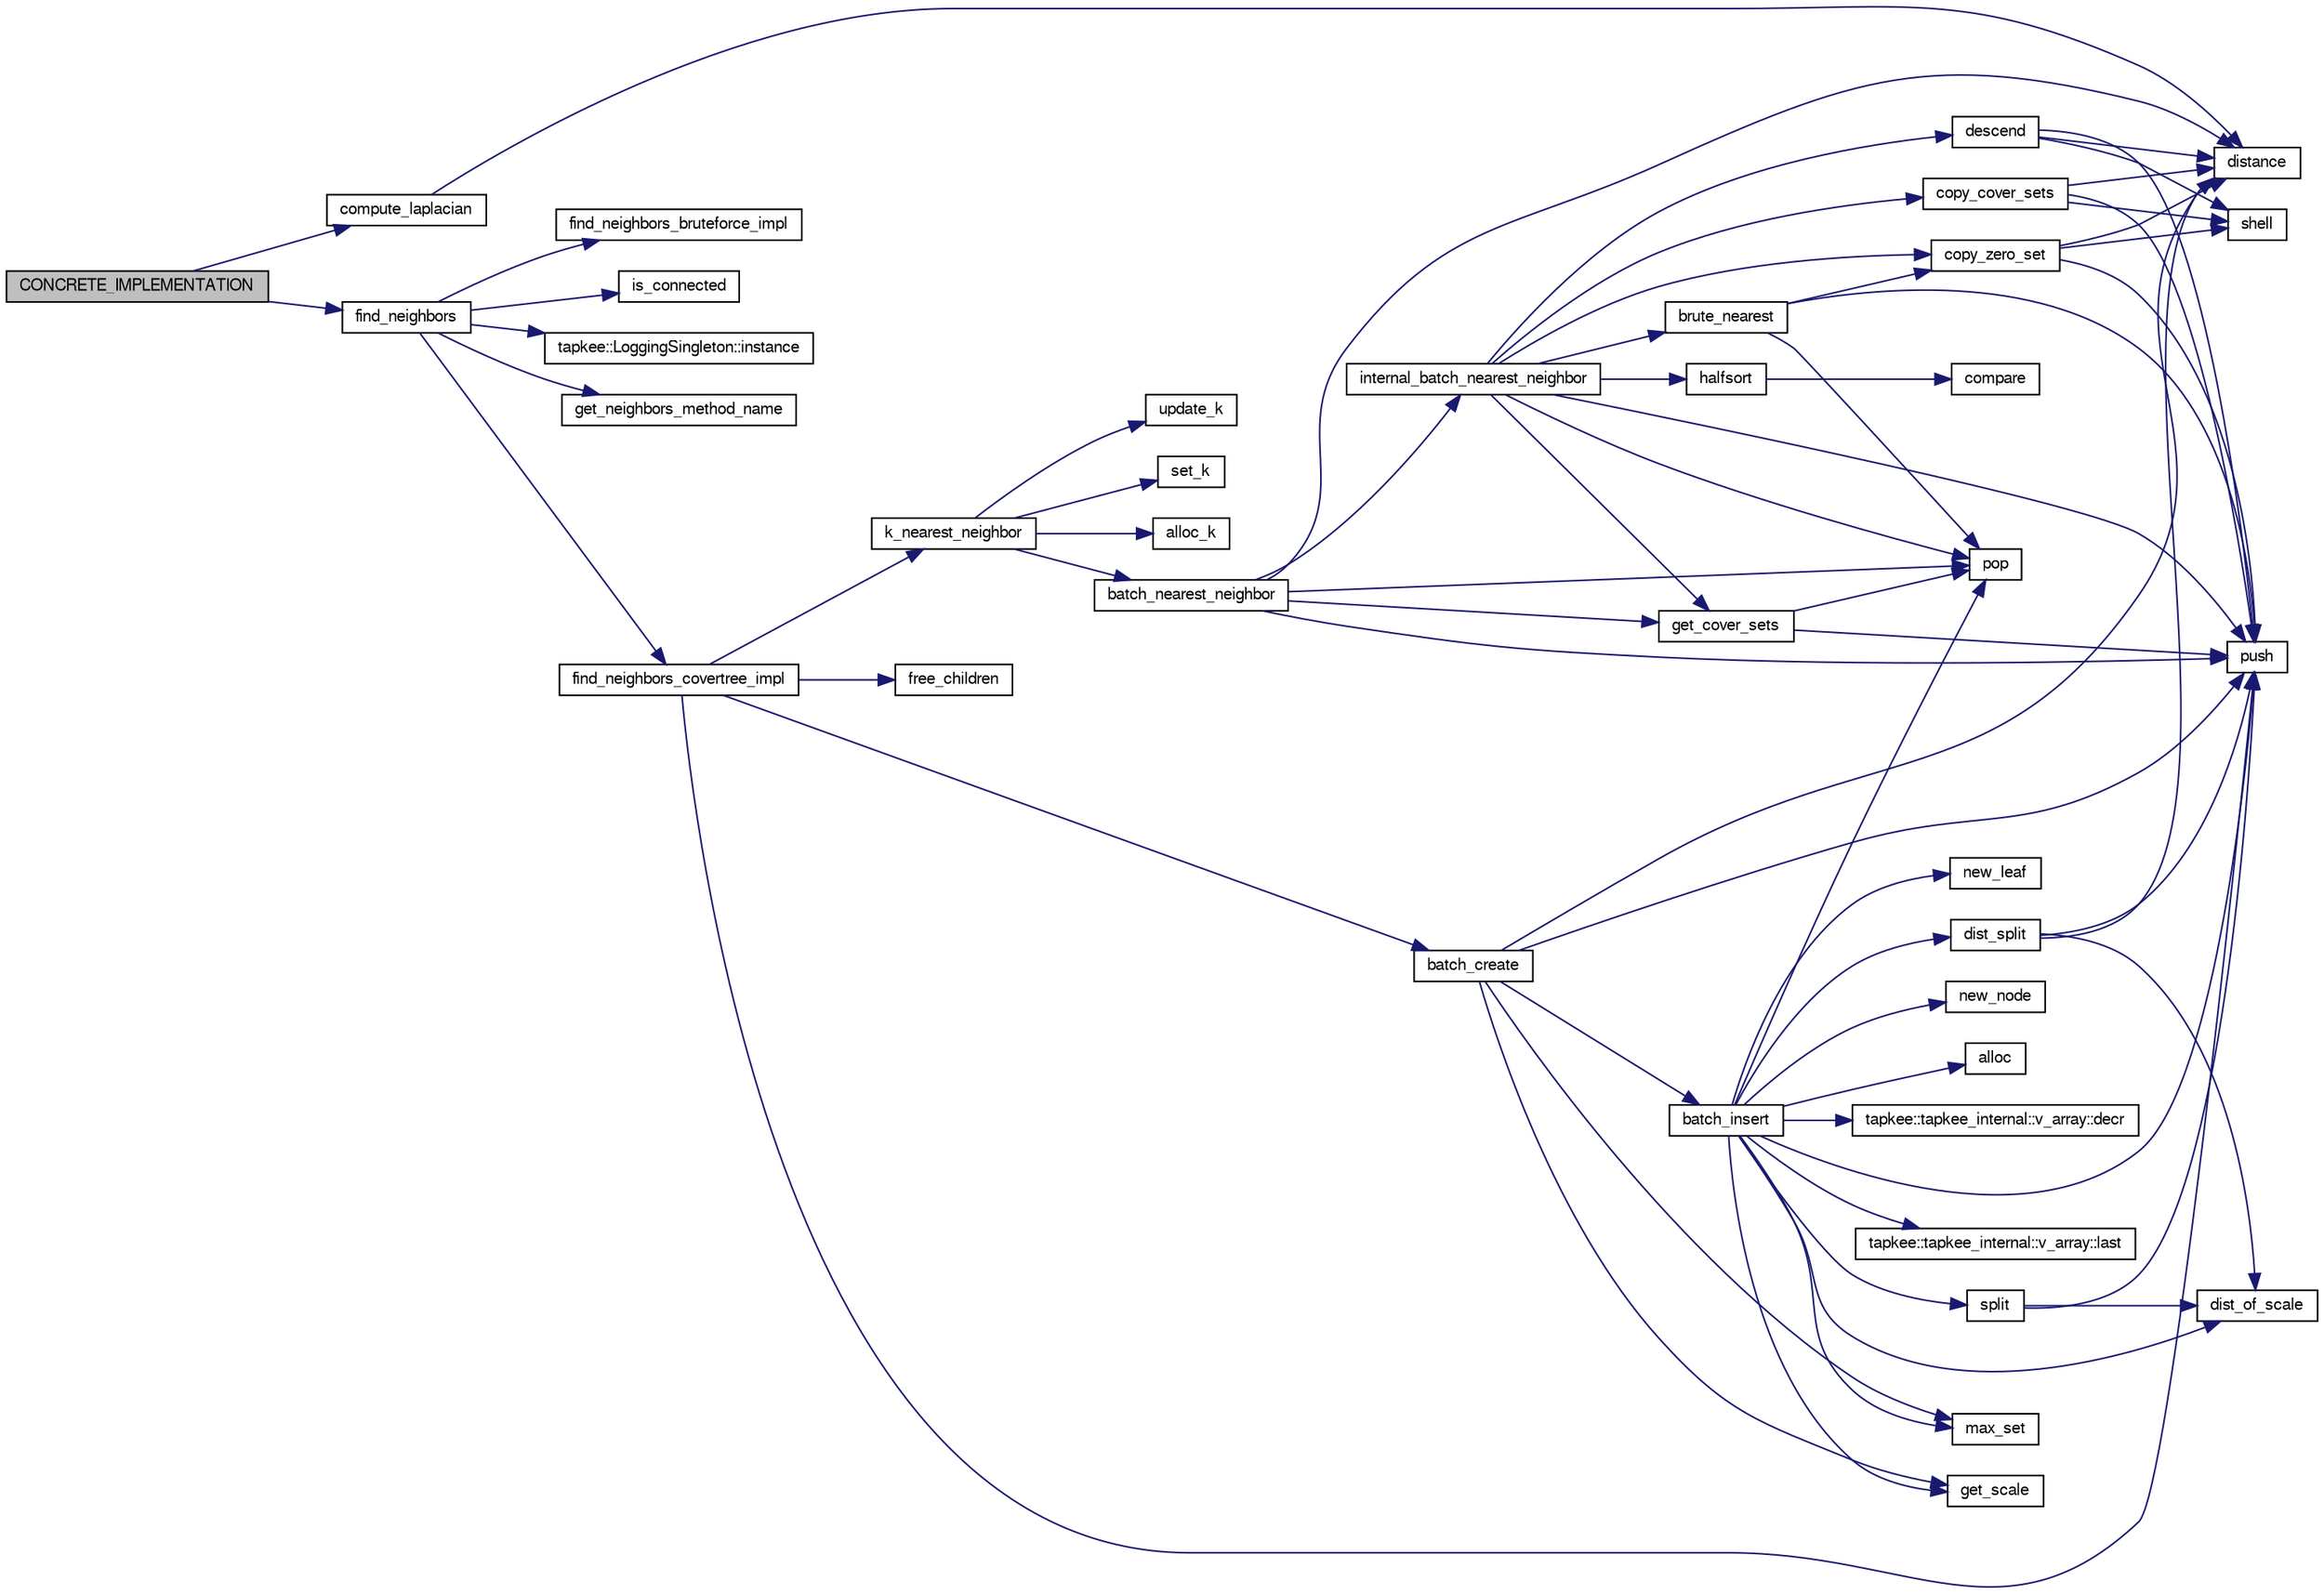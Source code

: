 digraph G
{
  edge [fontname="FreeSans",fontsize="10",labelfontname="FreeSans",labelfontsize="10"];
  node [fontname="FreeSans",fontsize="10",shape=record];
  rankdir="LR";
  Node1 [label="CONCRETE_IMPLEMENTATION",height=0.2,width=0.4,color="black", fillcolor="grey75", style="filled" fontcolor="black"];
  Node1 -> Node2 [color="midnightblue",fontsize="10",style="solid",fontname="FreeSans"];
  Node2 [label="find_neighbors",height=0.2,width=0.4,color="black", fillcolor="white", style="filled",URL="$namespacetapkee_1_1tapkee__internal.html#af40147a3dc204c744426edc0e6c65945"];
  Node2 -> Node3 [color="midnightblue",fontsize="10",style="solid",fontname="FreeSans"];
  Node3 [label="tapkee::LoggingSingleton::instance",height=0.2,width=0.4,color="black", fillcolor="white", style="filled",URL="$classtapkee_1_1LoggingSingleton.html#aa46d03bd88344fa1ceb6bd0c5a22f3f4"];
  Node2 -> Node4 [color="midnightblue",fontsize="10",style="solid",fontname="FreeSans"];
  Node4 [label="get_neighbors_method_name",height=0.2,width=0.4,color="black", fillcolor="white", style="filled",URL="$namespacetapkee_1_1tapkee__internal.html#aa7b3a74c4190343c4010f4ff82fc5cd5"];
  Node2 -> Node5 [color="midnightblue",fontsize="10",style="solid",fontname="FreeSans"];
  Node5 [label="find_neighbors_bruteforce_impl",height=0.2,width=0.4,color="black", fillcolor="white", style="filled",URL="$namespacetapkee_1_1tapkee__internal.html#a885b1c939fa790cf0b23c65c5713f09c"];
  Node2 -> Node6 [color="midnightblue",fontsize="10",style="solid",fontname="FreeSans"];
  Node6 [label="find_neighbors_covertree_impl",height=0.2,width=0.4,color="black", fillcolor="white", style="filled",URL="$namespacetapkee_1_1tapkee__internal.html#a010ff3fa6dbfe55af010c542969e1e6f"];
  Node6 -> Node7 [color="midnightblue",fontsize="10",style="solid",fontname="FreeSans"];
  Node7 [label="push",height=0.2,width=0.4,color="black", fillcolor="white", style="filled",URL="$namespacetapkee_1_1tapkee__internal.html#a396fb5846d119aca89f5d7d91b1ce7aa"];
  Node6 -> Node8 [color="midnightblue",fontsize="10",style="solid",fontname="FreeSans"];
  Node8 [label="batch_create",height=0.2,width=0.4,color="black", fillcolor="white", style="filled",URL="$namespacetapkee_1_1tapkee__internal.html#ae6ef2d26baf403980c4e8a190f5ad4d3"];
  Node8 -> Node7 [color="midnightblue",fontsize="10",style="solid",fontname="FreeSans"];
  Node8 -> Node9 [color="midnightblue",fontsize="10",style="solid",fontname="FreeSans"];
  Node9 [label="distance",height=0.2,width=0.4,color="black", fillcolor="white", style="filled",URL="$namespacetapkee_1_1tapkee__internal.html#a9f328b6a539a03251cb7d76cd8378e6d"];
  Node8 -> Node10 [color="midnightblue",fontsize="10",style="solid",fontname="FreeSans"];
  Node10 [label="max_set",height=0.2,width=0.4,color="black", fillcolor="white", style="filled",URL="$namespacetapkee_1_1tapkee__internal.html#abe8fe5cb70b2b1fdb1cea84d3c6320ee"];
  Node8 -> Node11 [color="midnightblue",fontsize="10",style="solid",fontname="FreeSans"];
  Node11 [label="batch_insert",height=0.2,width=0.4,color="black", fillcolor="white", style="filled",URL="$namespacetapkee_1_1tapkee__internal.html#a17514c0a15907aede39aa745ce4e04cc"];
  Node11 -> Node12 [color="midnightblue",fontsize="10",style="solid",fontname="FreeSans"];
  Node12 [label="new_leaf",height=0.2,width=0.4,color="black", fillcolor="white", style="filled",URL="$namespacetapkee_1_1tapkee__internal.html#a1c10c90051f832a2a88b356ff8ac68e2"];
  Node11 -> Node10 [color="midnightblue",fontsize="10",style="solid",fontname="FreeSans"];
  Node11 -> Node13 [color="midnightblue",fontsize="10",style="solid",fontname="FreeSans"];
  Node13 [label="get_scale",height=0.2,width=0.4,color="black", fillcolor="white", style="filled",URL="$namespacetapkee_1_1tapkee__internal.html#aee718b722c4380a0f59e87ebfe6b16c6"];
  Node11 -> Node7 [color="midnightblue",fontsize="10",style="solid",fontname="FreeSans"];
  Node11 -> Node14 [color="midnightblue",fontsize="10",style="solid",fontname="FreeSans"];
  Node14 [label="new_node",height=0.2,width=0.4,color="black", fillcolor="white", style="filled",URL="$namespacetapkee_1_1tapkee__internal.html#a9c517d27392a3df71e6ae38724a57b6e"];
  Node11 -> Node15 [color="midnightblue",fontsize="10",style="solid",fontname="FreeSans"];
  Node15 [label="alloc",height=0.2,width=0.4,color="black", fillcolor="white", style="filled",URL="$namespacetapkee_1_1tapkee__internal.html#a32ad2673f3ba134d14104a40aee81504"];
  Node11 -> Node16 [color="midnightblue",fontsize="10",style="solid",fontname="FreeSans"];
  Node16 [label="pop",height=0.2,width=0.4,color="black", fillcolor="white", style="filled",URL="$namespacetapkee_1_1tapkee__internal.html#aa8d760aab5867f4dd78720e54669d62f"];
  Node11 -> Node17 [color="midnightblue",fontsize="10",style="solid",fontname="FreeSans"];
  Node17 [label="split",height=0.2,width=0.4,color="black", fillcolor="white", style="filled",URL="$namespacetapkee_1_1tapkee__internal.html#ada48e1c28a6f1a4ade60a45d65ac0c7f"];
  Node17 -> Node18 [color="midnightblue",fontsize="10",style="solid",fontname="FreeSans"];
  Node18 [label="dist_of_scale",height=0.2,width=0.4,color="black", fillcolor="white", style="filled",URL="$namespacetapkee_1_1tapkee__internal.html#aee6060e3340deea319bc8c3c30486892"];
  Node17 -> Node7 [color="midnightblue",fontsize="10",style="solid",fontname="FreeSans"];
  Node11 -> Node19 [color="midnightblue",fontsize="10",style="solid",fontname="FreeSans"];
  Node19 [label="dist_split",height=0.2,width=0.4,color="black", fillcolor="white", style="filled",URL="$namespacetapkee_1_1tapkee__internal.html#a9d3883f5694a2ff8456470767a537ddc"];
  Node19 -> Node18 [color="midnightblue",fontsize="10",style="solid",fontname="FreeSans"];
  Node19 -> Node9 [color="midnightblue",fontsize="10",style="solid",fontname="FreeSans"];
  Node19 -> Node7 [color="midnightblue",fontsize="10",style="solid",fontname="FreeSans"];
  Node11 -> Node18 [color="midnightblue",fontsize="10",style="solid",fontname="FreeSans"];
  Node11 -> Node20 [color="midnightblue",fontsize="10",style="solid",fontname="FreeSans"];
  Node20 [label="tapkee::tapkee_internal::v_array::decr",height=0.2,width=0.4,color="black", fillcolor="white", style="filled",URL="$classtapkee_1_1tapkee__internal_1_1v__array.html#a431939dbd3f0ff43a3aef0c4731459e4"];
  Node11 -> Node21 [color="midnightblue",fontsize="10",style="solid",fontname="FreeSans"];
  Node21 [label="tapkee::tapkee_internal::v_array::last",height=0.2,width=0.4,color="black", fillcolor="white", style="filled",URL="$classtapkee_1_1tapkee__internal_1_1v__array.html#a4fe9d3fee79bdf854302cfbf6707c729"];
  Node8 -> Node13 [color="midnightblue",fontsize="10",style="solid",fontname="FreeSans"];
  Node6 -> Node22 [color="midnightblue",fontsize="10",style="solid",fontname="FreeSans"];
  Node22 [label="k_nearest_neighbor",height=0.2,width=0.4,color="black", fillcolor="white", style="filled",URL="$namespacetapkee_1_1tapkee__internal.html#ad459ef5b995663cab5c64f5fac238b39"];
  Node22 -> Node23 [color="midnightblue",fontsize="10",style="solid",fontname="FreeSans"];
  Node23 [label="update_k",height=0.2,width=0.4,color="black", fillcolor="white", style="filled",URL="$namespacetapkee_1_1tapkee__internal.html#a4d481f564de1c59e79df1d149fa80069"];
  Node22 -> Node24 [color="midnightblue",fontsize="10",style="solid",fontname="FreeSans"];
  Node24 [label="set_k",height=0.2,width=0.4,color="black", fillcolor="white", style="filled",URL="$namespacetapkee_1_1tapkee__internal.html#a64bcde82bf6c18c8693e63378b0d1978"];
  Node22 -> Node25 [color="midnightblue",fontsize="10",style="solid",fontname="FreeSans"];
  Node25 [label="alloc_k",height=0.2,width=0.4,color="black", fillcolor="white", style="filled",URL="$namespacetapkee_1_1tapkee__internal.html#afbe22ffa9549d2d9716a968377496423"];
  Node22 -> Node26 [color="midnightblue",fontsize="10",style="solid",fontname="FreeSans"];
  Node26 [label="batch_nearest_neighbor",height=0.2,width=0.4,color="black", fillcolor="white", style="filled",URL="$namespacetapkee_1_1tapkee__internal.html#a73b9071b3a48bb6a382f726949b33c8c"];
  Node26 -> Node27 [color="midnightblue",fontsize="10",style="solid",fontname="FreeSans"];
  Node27 [label="get_cover_sets",height=0.2,width=0.4,color="black", fillcolor="white", style="filled",URL="$namespacetapkee_1_1tapkee__internal.html#aae990da4994c1b3b231fc2994be52eb1"];
  Node27 -> Node16 [color="midnightblue",fontsize="10",style="solid",fontname="FreeSans"];
  Node27 -> Node7 [color="midnightblue",fontsize="10",style="solid",fontname="FreeSans"];
  Node26 -> Node16 [color="midnightblue",fontsize="10",style="solid",fontname="FreeSans"];
  Node26 -> Node9 [color="midnightblue",fontsize="10",style="solid",fontname="FreeSans"];
  Node26 -> Node7 [color="midnightblue",fontsize="10",style="solid",fontname="FreeSans"];
  Node26 -> Node28 [color="midnightblue",fontsize="10",style="solid",fontname="FreeSans"];
  Node28 [label="internal_batch_nearest_neighbor",height=0.2,width=0.4,color="black", fillcolor="white", style="filled",URL="$namespacetapkee_1_1tapkee__internal.html#ae150ad65b49a64d6adbabdfa60af474c"];
  Node28 -> Node29 [color="midnightblue",fontsize="10",style="solid",fontname="FreeSans"];
  Node29 [label="brute_nearest",height=0.2,width=0.4,color="black", fillcolor="white", style="filled",URL="$namespacetapkee_1_1tapkee__internal.html#a9142099b0b74cdfc16507267b08cad17"];
  Node29 -> Node16 [color="midnightblue",fontsize="10",style="solid",fontname="FreeSans"];
  Node29 -> Node30 [color="midnightblue",fontsize="10",style="solid",fontname="FreeSans"];
  Node30 [label="copy_zero_set",height=0.2,width=0.4,color="black", fillcolor="white", style="filled",URL="$namespacetapkee_1_1tapkee__internal.html#aab8922f97deb9fc30d645346993cf8f8"];
  Node30 -> Node31 [color="midnightblue",fontsize="10",style="solid",fontname="FreeSans"];
  Node31 [label="shell",height=0.2,width=0.4,color="black", fillcolor="white", style="filled",URL="$namespacetapkee_1_1tapkee__internal.html#aae27cb0975f6d14eb72f3ee49c63939a"];
  Node30 -> Node9 [color="midnightblue",fontsize="10",style="solid",fontname="FreeSans"];
  Node30 -> Node7 [color="midnightblue",fontsize="10",style="solid",fontname="FreeSans"];
  Node29 -> Node7 [color="midnightblue",fontsize="10",style="solid",fontname="FreeSans"];
  Node28 -> Node16 [color="midnightblue",fontsize="10",style="solid",fontname="FreeSans"];
  Node28 -> Node27 [color="midnightblue",fontsize="10",style="solid",fontname="FreeSans"];
  Node28 -> Node30 [color="midnightblue",fontsize="10",style="solid",fontname="FreeSans"];
  Node28 -> Node32 [color="midnightblue",fontsize="10",style="solid",fontname="FreeSans"];
  Node32 [label="copy_cover_sets",height=0.2,width=0.4,color="black", fillcolor="white", style="filled",URL="$namespacetapkee_1_1tapkee__internal.html#a438943f3b0492bef88edf8e35e99a7d4"];
  Node32 -> Node31 [color="midnightblue",fontsize="10",style="solid",fontname="FreeSans"];
  Node32 -> Node9 [color="midnightblue",fontsize="10",style="solid",fontname="FreeSans"];
  Node32 -> Node7 [color="midnightblue",fontsize="10",style="solid",fontname="FreeSans"];
  Node28 -> Node7 [color="midnightblue",fontsize="10",style="solid",fontname="FreeSans"];
  Node28 -> Node33 [color="midnightblue",fontsize="10",style="solid",fontname="FreeSans"];
  Node33 [label="halfsort",height=0.2,width=0.4,color="black", fillcolor="white", style="filled",URL="$namespacetapkee_1_1tapkee__internal.html#afa7eb5c4a082cd6fe070cacb7cf9705b"];
  Node33 -> Node34 [color="midnightblue",fontsize="10",style="solid",fontname="FreeSans"];
  Node34 [label="compare",height=0.2,width=0.4,color="black", fillcolor="white", style="filled",URL="$namespacetapkee_1_1tapkee__internal.html#aa7ed28c7d3cc8cc74f9a4035e33172bc"];
  Node28 -> Node35 [color="midnightblue",fontsize="10",style="solid",fontname="FreeSans"];
  Node35 [label="descend",height=0.2,width=0.4,color="black", fillcolor="white", style="filled",URL="$namespacetapkee_1_1tapkee__internal.html#ab1af46f863dc36fa7244e7ebf868d7a2"];
  Node35 -> Node7 [color="midnightblue",fontsize="10",style="solid",fontname="FreeSans"];
  Node35 -> Node31 [color="midnightblue",fontsize="10",style="solid",fontname="FreeSans"];
  Node35 -> Node9 [color="midnightblue",fontsize="10",style="solid",fontname="FreeSans"];
  Node6 -> Node36 [color="midnightblue",fontsize="10",style="solid",fontname="FreeSans"];
  Node36 [label="free_children",height=0.2,width=0.4,color="black", fillcolor="white", style="filled",URL="$namespacetapkee_1_1tapkee__internal.html#afd060c2753ab465331e98777a56178f1"];
  Node2 -> Node37 [color="midnightblue",fontsize="10",style="solid",fontname="FreeSans"];
  Node37 [label="is_connected",height=0.2,width=0.4,color="black", fillcolor="white", style="filled",URL="$namespacetapkee_1_1tapkee__internal.html#a3e9a3155aaddbc871f7d3b79e32f08d7"];
  Node1 -> Node38 [color="midnightblue",fontsize="10",style="solid",fontname="FreeSans"];
  Node38 [label="compute_laplacian",height=0.2,width=0.4,color="black", fillcolor="white", style="filled",URL="$namespacetapkee_1_1tapkee__internal.html#a4a462bcc3497eaa1832d9b48b57764d2",tooltip="Computes laplacian of neighborhood graph."];
  Node38 -> Node9 [color="midnightblue",fontsize="10",style="solid",fontname="FreeSans"];
}
